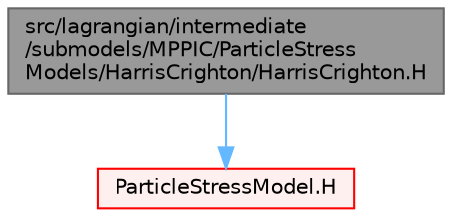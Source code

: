 digraph "src/lagrangian/intermediate/submodels/MPPIC/ParticleStressModels/HarrisCrighton/HarrisCrighton.H"
{
 // LATEX_PDF_SIZE
  bgcolor="transparent";
  edge [fontname=Helvetica,fontsize=10,labelfontname=Helvetica,labelfontsize=10];
  node [fontname=Helvetica,fontsize=10,shape=box,height=0.2,width=0.4];
  Node1 [id="Node000001",label="src/lagrangian/intermediate\l/submodels/MPPIC/ParticleStress\lModels/HarrisCrighton/HarrisCrighton.H",height=0.2,width=0.4,color="gray40", fillcolor="grey60", style="filled", fontcolor="black",tooltip=" "];
  Node1 -> Node2 [id="edge1_Node000001_Node000002",color="steelblue1",style="solid",tooltip=" "];
  Node2 [id="Node000002",label="ParticleStressModel.H",height=0.2,width=0.4,color="red", fillcolor="#FFF0F0", style="filled",URL="$ParticleStressModel_8H.html",tooltip=" "];
}
